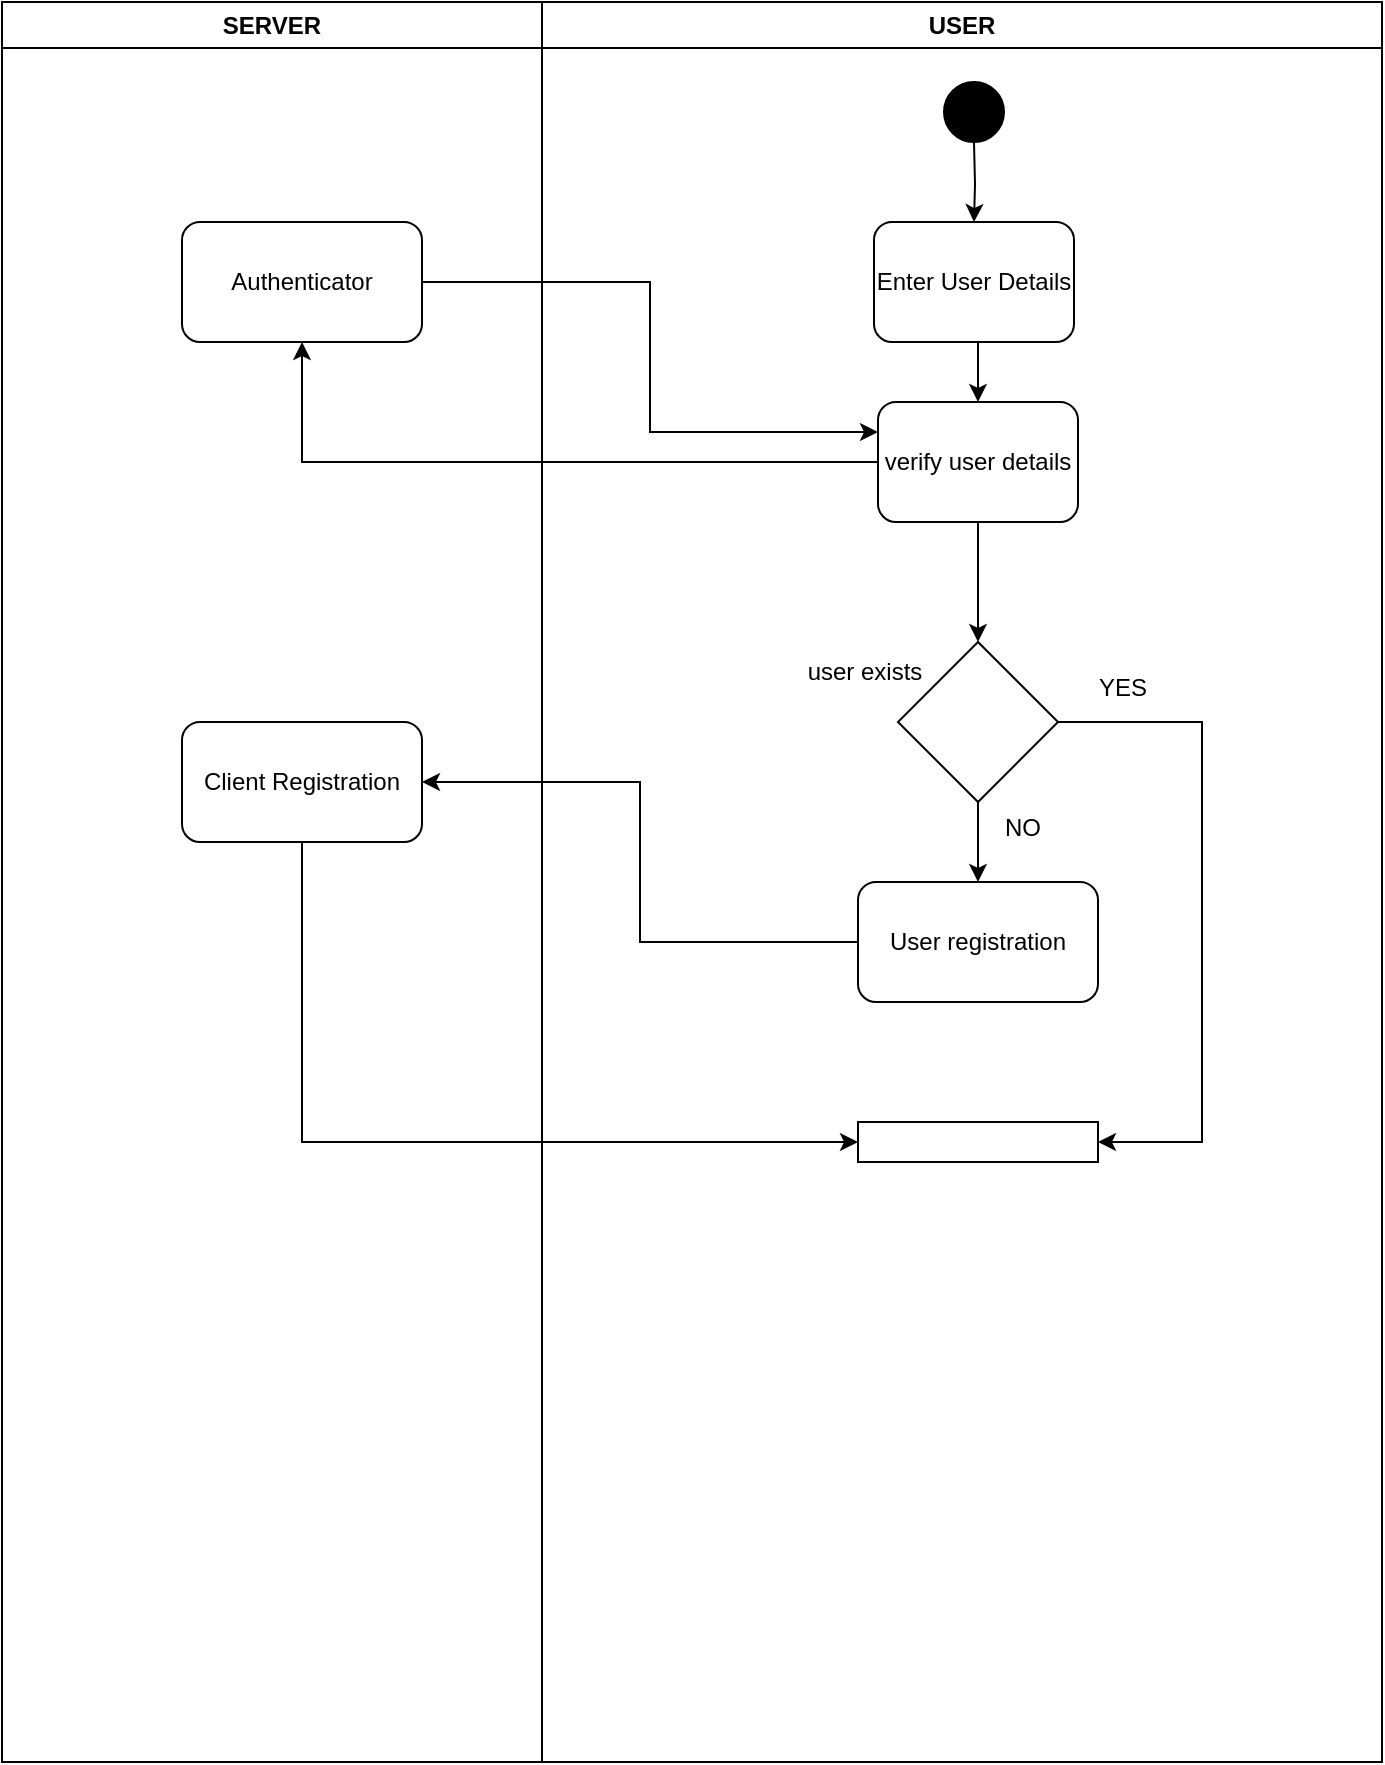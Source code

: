 <mxfile version="24.0.0" type="github">
  <diagram id="prtHgNgQTEPvFCAcTncT" name="Page-1">
    <mxGraphModel dx="1290" dy="605" grid="1" gridSize="10" guides="1" tooltips="1" connect="1" arrows="1" fold="1" page="1" pageScale="1" pageWidth="827" pageHeight="1169" math="0" shadow="0">
      <root>
        <mxCell id="0" />
        <mxCell id="1" parent="0" />
        <mxCell id="Ph-Yry3BAkA_j3NdTSEP-2" value="USER" style="swimlane;whiteSpace=wrap;html=1;" vertex="1" parent="1">
          <mxGeometry x="340" y="120" width="420" height="880" as="geometry" />
        </mxCell>
        <mxCell id="Ph-Yry3BAkA_j3NdTSEP-7" style="edgeStyle=orthogonalEdgeStyle;rounded=0;orthogonalLoop=1;jettySize=auto;html=1;entryX=0.5;entryY=0;entryDx=0;entryDy=0;fontFamily=Helvetica;fontSize=12;fontColor=default;" edge="1" parent="Ph-Yry3BAkA_j3NdTSEP-2" target="Ph-Yry3BAkA_j3NdTSEP-6">
          <mxGeometry relative="1" as="geometry">
            <mxPoint x="216" y="70" as="sourcePoint" />
          </mxGeometry>
        </mxCell>
        <mxCell id="Ph-Yry3BAkA_j3NdTSEP-5" value="" style="ellipse;whiteSpace=wrap;html=1;aspect=fixed;color:black;fillColor=#000000;" vertex="1" parent="Ph-Yry3BAkA_j3NdTSEP-2">
          <mxGeometry x="201" y="40" width="30" height="30" as="geometry" />
        </mxCell>
        <mxCell id="Ph-Yry3BAkA_j3NdTSEP-9" style="edgeStyle=orthogonalEdgeStyle;rounded=0;orthogonalLoop=1;jettySize=auto;html=1;exitX=0.5;exitY=1;exitDx=0;exitDy=0;entryX=0.5;entryY=0;entryDx=0;entryDy=0;fontFamily=Helvetica;fontSize=12;fontColor=default;" edge="1" parent="Ph-Yry3BAkA_j3NdTSEP-2" source="Ph-Yry3BAkA_j3NdTSEP-6" target="Ph-Yry3BAkA_j3NdTSEP-8">
          <mxGeometry relative="1" as="geometry" />
        </mxCell>
        <mxCell id="Ph-Yry3BAkA_j3NdTSEP-6" value="Enter User Details" style="rounded=1;whiteSpace=wrap;html=1;strokeColor=default;align=center;verticalAlign=middle;fontFamily=Helvetica;fontSize=12;fontColor=default;fillColor=default;" vertex="1" parent="Ph-Yry3BAkA_j3NdTSEP-2">
          <mxGeometry x="166" y="110" width="100" height="60" as="geometry" />
        </mxCell>
        <mxCell id="Ph-Yry3BAkA_j3NdTSEP-14" style="edgeStyle=orthogonalEdgeStyle;rounded=0;orthogonalLoop=1;jettySize=auto;html=1;entryX=0.5;entryY=0;entryDx=0;entryDy=0;fontFamily=Helvetica;fontSize=12;fontColor=default;" edge="1" parent="Ph-Yry3BAkA_j3NdTSEP-2" source="Ph-Yry3BAkA_j3NdTSEP-8">
          <mxGeometry relative="1" as="geometry">
            <mxPoint x="218" y="320" as="targetPoint" />
          </mxGeometry>
        </mxCell>
        <mxCell id="Ph-Yry3BAkA_j3NdTSEP-8" value="verify user details" style="rounded=1;whiteSpace=wrap;html=1;strokeColor=default;align=center;verticalAlign=middle;fontFamily=Helvetica;fontSize=12;fontColor=default;fillColor=default;" vertex="1" parent="Ph-Yry3BAkA_j3NdTSEP-2">
          <mxGeometry x="168" y="200" width="100" height="60" as="geometry" />
        </mxCell>
        <mxCell id="Ph-Yry3BAkA_j3NdTSEP-17" style="edgeStyle=orthogonalEdgeStyle;rounded=0;orthogonalLoop=1;jettySize=auto;html=1;entryX=0.5;entryY=0;entryDx=0;entryDy=0;fontFamily=Helvetica;fontSize=12;fontColor=default;" edge="1" parent="Ph-Yry3BAkA_j3NdTSEP-2" source="Ph-Yry3BAkA_j3NdTSEP-13" target="Ph-Yry3BAkA_j3NdTSEP-16">
          <mxGeometry relative="1" as="geometry" />
        </mxCell>
        <mxCell id="Ph-Yry3BAkA_j3NdTSEP-23" style="edgeStyle=orthogonalEdgeStyle;rounded=0;orthogonalLoop=1;jettySize=auto;html=1;entryX=1;entryY=0.5;entryDx=0;entryDy=0;fontFamily=Helvetica;fontSize=12;fontColor=default;" edge="1" parent="Ph-Yry3BAkA_j3NdTSEP-2" source="Ph-Yry3BAkA_j3NdTSEP-13" target="Ph-Yry3BAkA_j3NdTSEP-21">
          <mxGeometry relative="1" as="geometry">
            <Array as="points">
              <mxPoint x="330" y="360" />
              <mxPoint x="330" y="570" />
            </Array>
          </mxGeometry>
        </mxCell>
        <mxCell id="Ph-Yry3BAkA_j3NdTSEP-13" value="" style="rhombus;whiteSpace=wrap;html=1;strokeColor=default;align=center;verticalAlign=middle;fontFamily=Helvetica;fontSize=12;fontColor=default;fillColor=default;" vertex="1" parent="Ph-Yry3BAkA_j3NdTSEP-2">
          <mxGeometry x="178" y="320" width="80" height="80" as="geometry" />
        </mxCell>
        <mxCell id="Ph-Yry3BAkA_j3NdTSEP-16" value="User registration" style="rounded=1;whiteSpace=wrap;html=1;strokeColor=default;align=center;verticalAlign=middle;fontFamily=Helvetica;fontSize=12;fontColor=default;fillColor=default;" vertex="1" parent="Ph-Yry3BAkA_j3NdTSEP-2">
          <mxGeometry x="158" y="440" width="120" height="60" as="geometry" />
        </mxCell>
        <mxCell id="Ph-Yry3BAkA_j3NdTSEP-21" value="" style="rounded=0;whiteSpace=wrap;html=1;strokeColor=default;align=center;verticalAlign=middle;fontFamily=Helvetica;fontSize=12;fontColor=default;fillColor=default;" vertex="1" parent="Ph-Yry3BAkA_j3NdTSEP-2">
          <mxGeometry x="158" y="560" width="120" height="20" as="geometry" />
        </mxCell>
        <mxCell id="Ph-Yry3BAkA_j3NdTSEP-24" value="&lt;div&gt;user exists&lt;/div&gt;" style="text;html=1;align=center;verticalAlign=middle;resizable=0;points=[];autosize=1;strokeColor=none;fillColor=none;fontFamily=Helvetica;fontSize=12;fontColor=default;" vertex="1" parent="Ph-Yry3BAkA_j3NdTSEP-2">
          <mxGeometry x="121" y="320" width="80" height="30" as="geometry" />
        </mxCell>
        <mxCell id="Ph-Yry3BAkA_j3NdTSEP-3" value="SERVER" style="swimlane;whiteSpace=wrap;html=1;" vertex="1" parent="1">
          <mxGeometry x="70" y="120" width="270" height="880" as="geometry" />
        </mxCell>
        <mxCell id="Ph-Yry3BAkA_j3NdTSEP-10" value="Authenticator" style="rounded=1;whiteSpace=wrap;html=1;strokeColor=default;align=center;verticalAlign=middle;fontFamily=Helvetica;fontSize=12;fontColor=default;fillColor=default;" vertex="1" parent="Ph-Yry3BAkA_j3NdTSEP-3">
          <mxGeometry x="90" y="110" width="120" height="60" as="geometry" />
        </mxCell>
        <mxCell id="Ph-Yry3BAkA_j3NdTSEP-18" value="Client Registration" style="rounded=1;whiteSpace=wrap;html=1;strokeColor=default;align=center;verticalAlign=middle;fontFamily=Helvetica;fontSize=12;fontColor=default;fillColor=default;" vertex="1" parent="Ph-Yry3BAkA_j3NdTSEP-3">
          <mxGeometry x="90" y="360" width="120" height="60" as="geometry" />
        </mxCell>
        <mxCell id="Ph-Yry3BAkA_j3NdTSEP-11" style="edgeStyle=orthogonalEdgeStyle;rounded=0;orthogonalLoop=1;jettySize=auto;html=1;entryX=0.5;entryY=1;entryDx=0;entryDy=0;fontFamily=Helvetica;fontSize=12;fontColor=default;" edge="1" parent="1" source="Ph-Yry3BAkA_j3NdTSEP-8" target="Ph-Yry3BAkA_j3NdTSEP-10">
          <mxGeometry relative="1" as="geometry" />
        </mxCell>
        <mxCell id="Ph-Yry3BAkA_j3NdTSEP-12" style="edgeStyle=orthogonalEdgeStyle;rounded=0;orthogonalLoop=1;jettySize=auto;html=1;entryX=0;entryY=0.25;entryDx=0;entryDy=0;fontFamily=Helvetica;fontSize=12;fontColor=default;" edge="1" parent="1" source="Ph-Yry3BAkA_j3NdTSEP-10" target="Ph-Yry3BAkA_j3NdTSEP-8">
          <mxGeometry relative="1" as="geometry" />
        </mxCell>
        <mxCell id="Ph-Yry3BAkA_j3NdTSEP-20" style="edgeStyle=orthogonalEdgeStyle;rounded=0;orthogonalLoop=1;jettySize=auto;html=1;entryX=1;entryY=0.5;entryDx=0;entryDy=0;fontFamily=Helvetica;fontSize=12;fontColor=default;" edge="1" parent="1" source="Ph-Yry3BAkA_j3NdTSEP-16" target="Ph-Yry3BAkA_j3NdTSEP-18">
          <mxGeometry relative="1" as="geometry" />
        </mxCell>
        <mxCell id="Ph-Yry3BAkA_j3NdTSEP-22" style="edgeStyle=orthogonalEdgeStyle;rounded=0;orthogonalLoop=1;jettySize=auto;html=1;entryX=0;entryY=0.5;entryDx=0;entryDy=0;fontFamily=Helvetica;fontSize=12;fontColor=default;" edge="1" parent="1" source="Ph-Yry3BAkA_j3NdTSEP-18" target="Ph-Yry3BAkA_j3NdTSEP-21">
          <mxGeometry relative="1" as="geometry">
            <Array as="points">
              <mxPoint x="220" y="690" />
            </Array>
          </mxGeometry>
        </mxCell>
        <mxCell id="Ph-Yry3BAkA_j3NdTSEP-25" value="NO" style="text;html=1;align=center;verticalAlign=middle;resizable=0;points=[];autosize=1;strokeColor=none;fillColor=none;fontFamily=Helvetica;fontSize=12;fontColor=default;" vertex="1" parent="1">
          <mxGeometry x="560" y="518" width="40" height="30" as="geometry" />
        </mxCell>
        <mxCell id="Ph-Yry3BAkA_j3NdTSEP-26" value="YES" style="text;html=1;align=center;verticalAlign=middle;resizable=0;points=[];autosize=1;strokeColor=none;fillColor=none;fontFamily=Helvetica;fontSize=12;fontColor=default;" vertex="1" parent="1">
          <mxGeometry x="605" y="448" width="50" height="30" as="geometry" />
        </mxCell>
      </root>
    </mxGraphModel>
  </diagram>
</mxfile>
